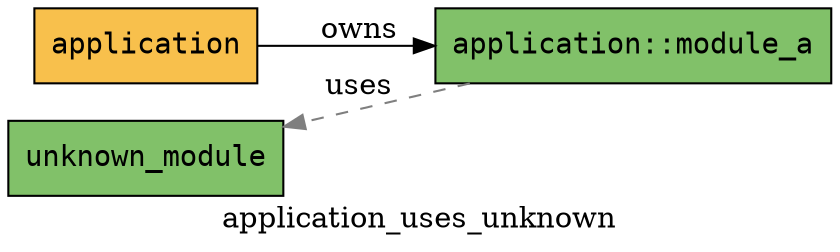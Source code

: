 digraph {
    graph [
        label="application_uses_unknown",
        layout=dot,
        rankdir=LR
    ];
    
    node [
        fontname="monospace",
        shape="box",
        style="filled"
    ];
    
    "my_app::application" [label="application", fillcolor="#f8c04c"];
    "my_app::unknown_module" [label="unknown_module", fillcolor="#81c169"];
    "my_app::application::module_a" [label="application::module_a", fillcolor="#81c169"];
    
    "my_app::application" -> "my_app::application::module_a" [label="owns", color="#000000", style="solid", constraint=true];
    
    "my_app::application::module_a" -> "my_app::unknown_module" [label="uses", color="#7f7f7f", style="dashed", constraint=false];
}